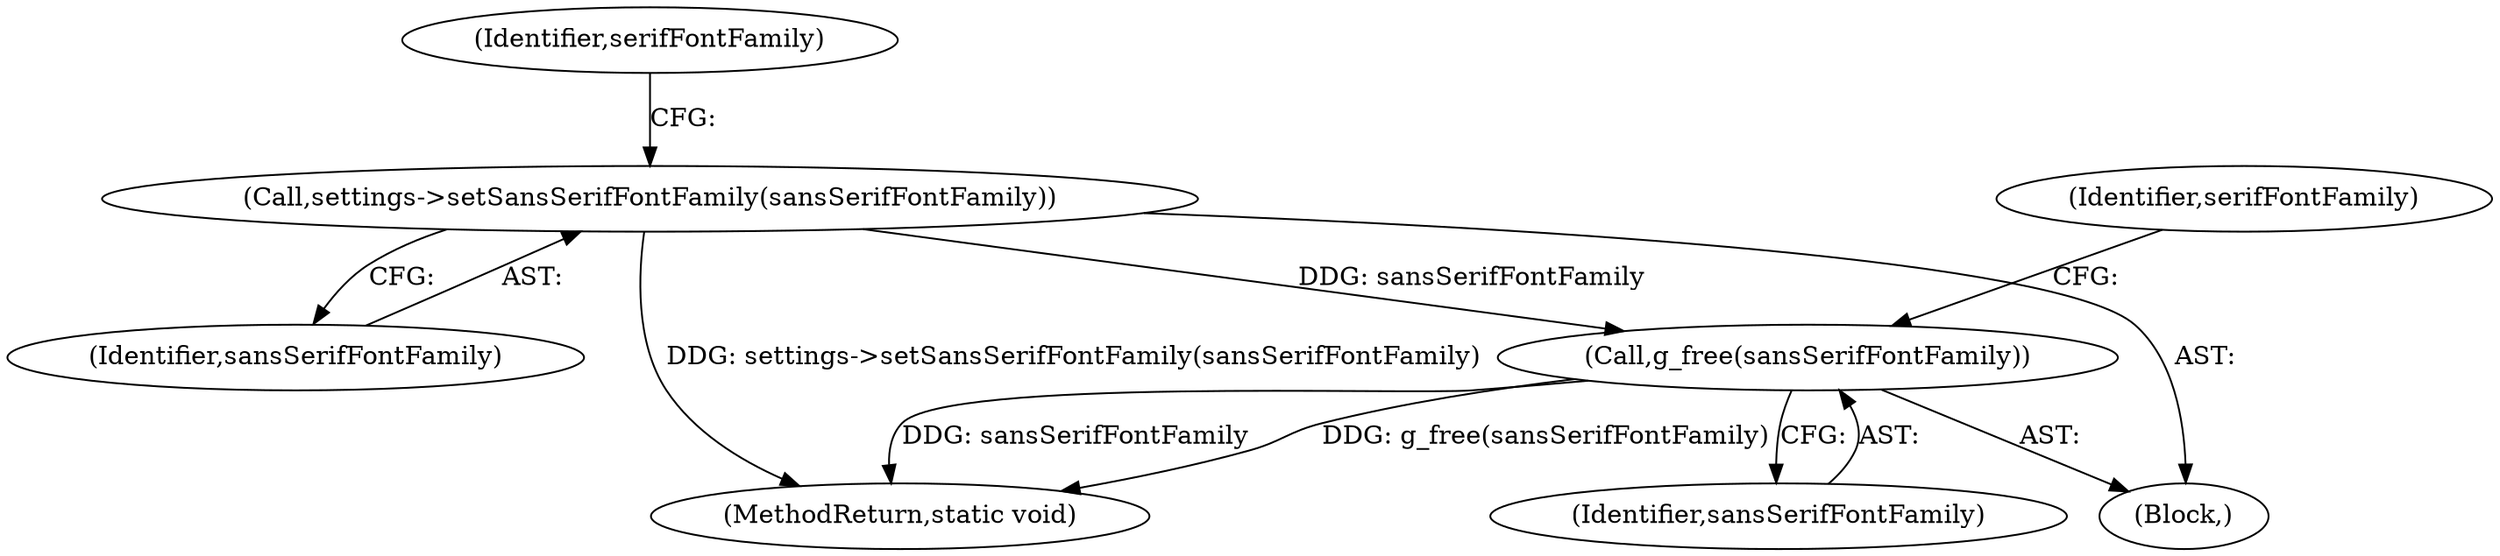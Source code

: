 digraph "0_Chrome_5a2de6455f565783c73e53eae2c8b953e7d48520_0@API" {
"1000375" [label="(Call,g_free(sansSerifFontFamily))"];
"1000282" [label="(Call,settings->setSansSerifFontFamily(sansSerifFontFamily))"];
"1000283" [label="(Identifier,sansSerifFontFamily)"];
"1000282" [label="(Call,settings->setSansSerifFontFamily(sansSerifFontFamily))"];
"1000378" [label="(Identifier,serifFontFamily)"];
"1000385" [label="(MethodReturn,static void)"];
"1000376" [label="(Identifier,sansSerifFontFamily)"];
"1000375" [label="(Call,g_free(sansSerifFontFamily))"];
"1000102" [label="(Block,)"];
"1000285" [label="(Identifier,serifFontFamily)"];
"1000375" -> "1000102"  [label="AST: "];
"1000375" -> "1000376"  [label="CFG: "];
"1000376" -> "1000375"  [label="AST: "];
"1000378" -> "1000375"  [label="CFG: "];
"1000375" -> "1000385"  [label="DDG: sansSerifFontFamily"];
"1000375" -> "1000385"  [label="DDG: g_free(sansSerifFontFamily)"];
"1000282" -> "1000375"  [label="DDG: sansSerifFontFamily"];
"1000282" -> "1000102"  [label="AST: "];
"1000282" -> "1000283"  [label="CFG: "];
"1000283" -> "1000282"  [label="AST: "];
"1000285" -> "1000282"  [label="CFG: "];
"1000282" -> "1000385"  [label="DDG: settings->setSansSerifFontFamily(sansSerifFontFamily)"];
}
